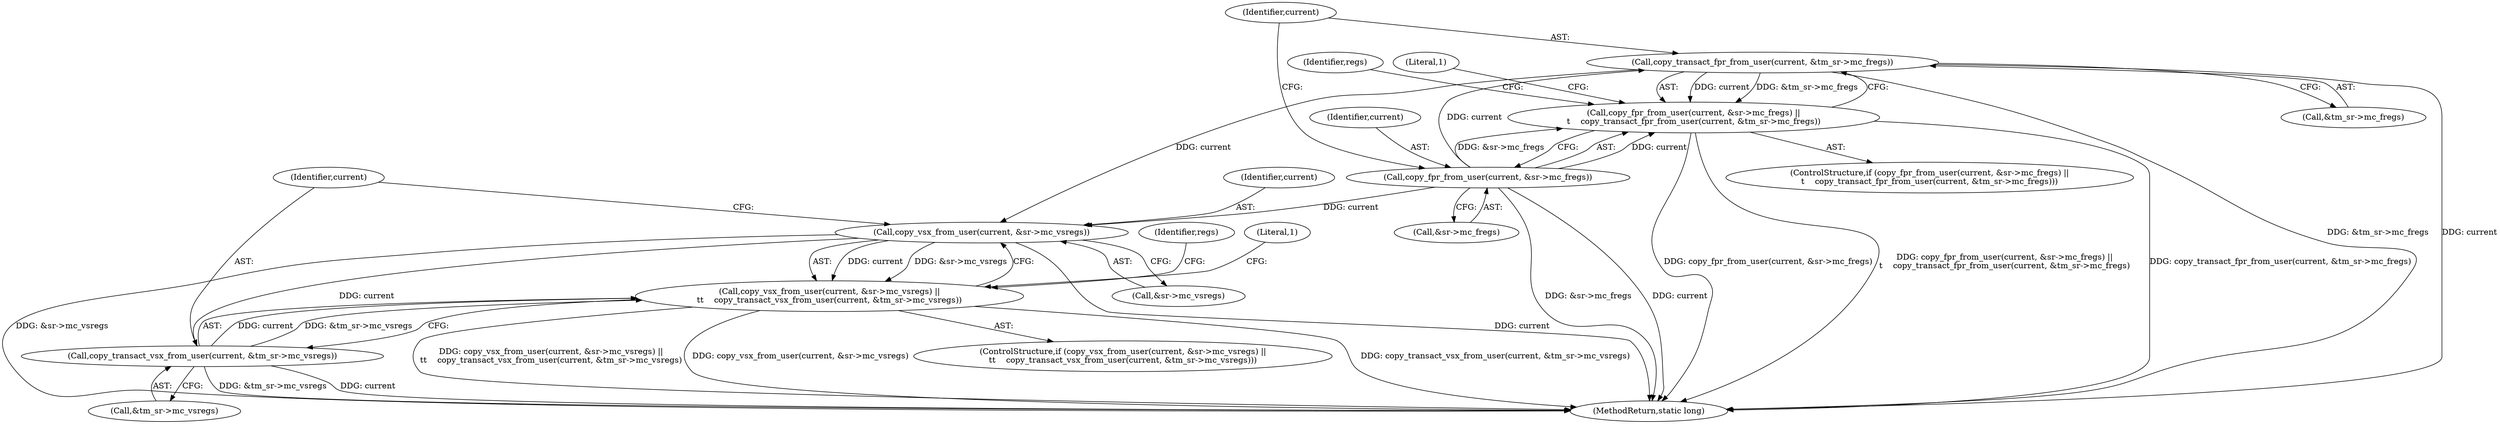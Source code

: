 digraph "0_linux_d2b9d2a5ad5ef04ff978c9923d19730cb05efd55@API" {
"1000316" [label="(Call,copy_transact_fpr_from_user(current, &tm_sr->mc_fregs))"];
"1000310" [label="(Call,copy_fpr_from_user(current, &sr->mc_fregs))"];
"1000309" [label="(Call,copy_fpr_from_user(current, &sr->mc_fregs) ||\n\t    copy_transact_fpr_from_user(current, &tm_sr->mc_fregs))"];
"1000336" [label="(Call,copy_vsx_from_user(current, &sr->mc_vsregs))"];
"1000335" [label="(Call,copy_vsx_from_user(current, &sr->mc_vsregs) ||\n\t\t    copy_transact_vsx_from_user(current, &tm_sr->mc_vsregs))"];
"1000342" [label="(Call,copy_transact_vsx_from_user(current, &tm_sr->mc_vsregs))"];
"1000309" [label="(Call,copy_fpr_from_user(current, &sr->mc_fregs) ||\n\t    copy_transact_fpr_from_user(current, &tm_sr->mc_fregs))"];
"1000311" [label="(Identifier,current)"];
"1000344" [label="(Call,&tm_sr->mc_vsregs)"];
"1000326" [label="(Identifier,regs)"];
"1000317" [label="(Identifier,current)"];
"1000334" [label="(ControlStructure,if (copy_vsx_from_user(current, &sr->mc_vsregs) ||\n\t\t    copy_transact_vsx_from_user(current, &tm_sr->mc_vsregs)))"];
"1000335" [label="(Call,copy_vsx_from_user(current, &sr->mc_vsregs) ||\n\t\t    copy_transact_vsx_from_user(current, &tm_sr->mc_vsregs))"];
"1000342" [label="(Call,copy_transact_vsx_from_user(current, &tm_sr->mc_vsregs))"];
"1000338" [label="(Call,&sr->mc_vsregs)"];
"1000318" [label="(Call,&tm_sr->mc_fregs)"];
"1000312" [label="(Call,&sr->mc_fregs)"];
"1000343" [label="(Identifier,current)"];
"1000395" [label="(Identifier,regs)"];
"1000533" [label="(MethodReturn,static long)"];
"1000308" [label="(ControlStructure,if (copy_fpr_from_user(current, &sr->mc_fregs) ||\n\t    copy_transact_fpr_from_user(current, &tm_sr->mc_fregs)))"];
"1000349" [label="(Literal,1)"];
"1000337" [label="(Identifier,current)"];
"1000323" [label="(Literal,1)"];
"1000310" [label="(Call,copy_fpr_from_user(current, &sr->mc_fregs))"];
"1000316" [label="(Call,copy_transact_fpr_from_user(current, &tm_sr->mc_fregs))"];
"1000336" [label="(Call,copy_vsx_from_user(current, &sr->mc_vsregs))"];
"1000316" -> "1000309"  [label="AST: "];
"1000316" -> "1000318"  [label="CFG: "];
"1000317" -> "1000316"  [label="AST: "];
"1000318" -> "1000316"  [label="AST: "];
"1000309" -> "1000316"  [label="CFG: "];
"1000316" -> "1000533"  [label="DDG: &tm_sr->mc_fregs"];
"1000316" -> "1000533"  [label="DDG: current"];
"1000316" -> "1000309"  [label="DDG: current"];
"1000316" -> "1000309"  [label="DDG: &tm_sr->mc_fregs"];
"1000310" -> "1000316"  [label="DDG: current"];
"1000316" -> "1000336"  [label="DDG: current"];
"1000310" -> "1000309"  [label="AST: "];
"1000310" -> "1000312"  [label="CFG: "];
"1000311" -> "1000310"  [label="AST: "];
"1000312" -> "1000310"  [label="AST: "];
"1000317" -> "1000310"  [label="CFG: "];
"1000309" -> "1000310"  [label="CFG: "];
"1000310" -> "1000533"  [label="DDG: &sr->mc_fregs"];
"1000310" -> "1000533"  [label="DDG: current"];
"1000310" -> "1000309"  [label="DDG: current"];
"1000310" -> "1000309"  [label="DDG: &sr->mc_fregs"];
"1000310" -> "1000336"  [label="DDG: current"];
"1000309" -> "1000308"  [label="AST: "];
"1000323" -> "1000309"  [label="CFG: "];
"1000326" -> "1000309"  [label="CFG: "];
"1000309" -> "1000533"  [label="DDG: copy_fpr_from_user(current, &sr->mc_fregs)"];
"1000309" -> "1000533"  [label="DDG: copy_fpr_from_user(current, &sr->mc_fregs) ||\n\t    copy_transact_fpr_from_user(current, &tm_sr->mc_fregs)"];
"1000309" -> "1000533"  [label="DDG: copy_transact_fpr_from_user(current, &tm_sr->mc_fregs)"];
"1000336" -> "1000335"  [label="AST: "];
"1000336" -> "1000338"  [label="CFG: "];
"1000337" -> "1000336"  [label="AST: "];
"1000338" -> "1000336"  [label="AST: "];
"1000343" -> "1000336"  [label="CFG: "];
"1000335" -> "1000336"  [label="CFG: "];
"1000336" -> "1000533"  [label="DDG: &sr->mc_vsregs"];
"1000336" -> "1000533"  [label="DDG: current"];
"1000336" -> "1000335"  [label="DDG: current"];
"1000336" -> "1000335"  [label="DDG: &sr->mc_vsregs"];
"1000336" -> "1000342"  [label="DDG: current"];
"1000335" -> "1000334"  [label="AST: "];
"1000335" -> "1000342"  [label="CFG: "];
"1000342" -> "1000335"  [label="AST: "];
"1000349" -> "1000335"  [label="CFG: "];
"1000395" -> "1000335"  [label="CFG: "];
"1000335" -> "1000533"  [label="DDG: copy_vsx_from_user(current, &sr->mc_vsregs)"];
"1000335" -> "1000533"  [label="DDG: copy_transact_vsx_from_user(current, &tm_sr->mc_vsregs)"];
"1000335" -> "1000533"  [label="DDG: copy_vsx_from_user(current, &sr->mc_vsregs) ||\n\t\t    copy_transact_vsx_from_user(current, &tm_sr->mc_vsregs)"];
"1000342" -> "1000335"  [label="DDG: current"];
"1000342" -> "1000335"  [label="DDG: &tm_sr->mc_vsregs"];
"1000342" -> "1000344"  [label="CFG: "];
"1000343" -> "1000342"  [label="AST: "];
"1000344" -> "1000342"  [label="AST: "];
"1000342" -> "1000533"  [label="DDG: &tm_sr->mc_vsregs"];
"1000342" -> "1000533"  [label="DDG: current"];
}
